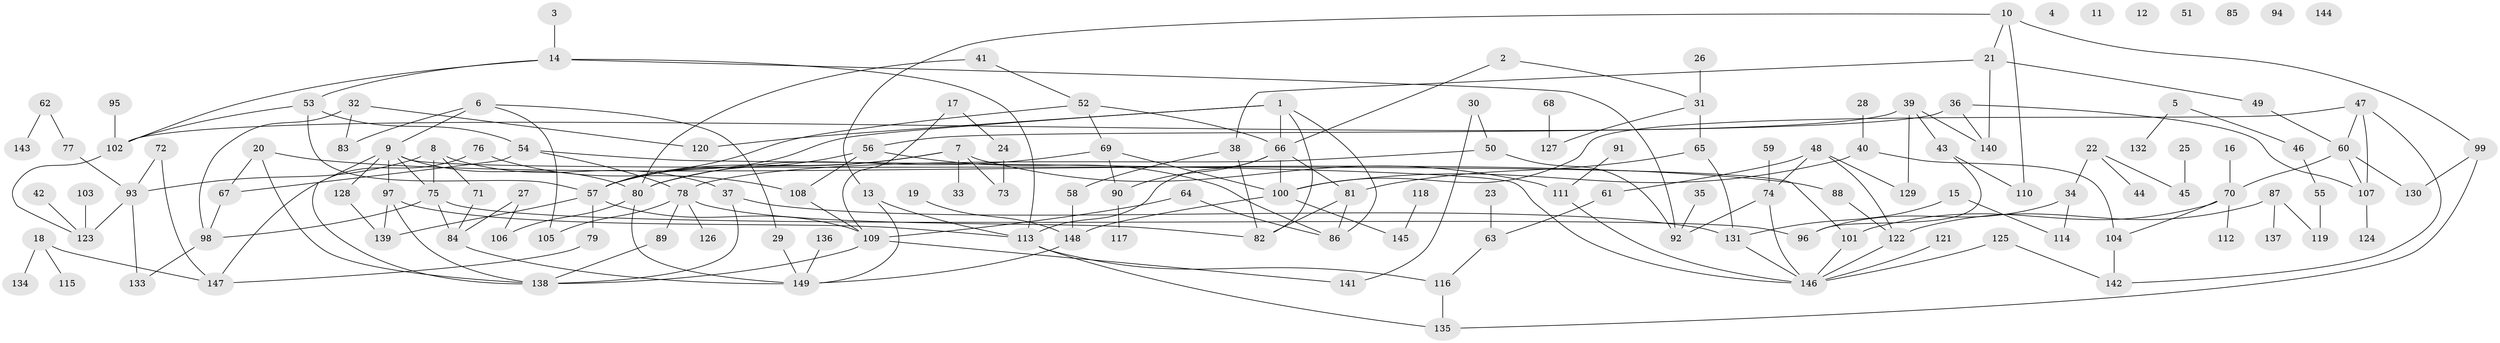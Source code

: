 // Generated by graph-tools (version 1.1) at 2025/25/03/09/25 03:25:18]
// undirected, 149 vertices, 206 edges
graph export_dot {
graph [start="1"]
  node [color=gray90,style=filled];
  1;
  2;
  3;
  4;
  5;
  6;
  7;
  8;
  9;
  10;
  11;
  12;
  13;
  14;
  15;
  16;
  17;
  18;
  19;
  20;
  21;
  22;
  23;
  24;
  25;
  26;
  27;
  28;
  29;
  30;
  31;
  32;
  33;
  34;
  35;
  36;
  37;
  38;
  39;
  40;
  41;
  42;
  43;
  44;
  45;
  46;
  47;
  48;
  49;
  50;
  51;
  52;
  53;
  54;
  55;
  56;
  57;
  58;
  59;
  60;
  61;
  62;
  63;
  64;
  65;
  66;
  67;
  68;
  69;
  70;
  71;
  72;
  73;
  74;
  75;
  76;
  77;
  78;
  79;
  80;
  81;
  82;
  83;
  84;
  85;
  86;
  87;
  88;
  89;
  90;
  91;
  92;
  93;
  94;
  95;
  96;
  97;
  98;
  99;
  100;
  101;
  102;
  103;
  104;
  105;
  106;
  107;
  108;
  109;
  110;
  111;
  112;
  113;
  114;
  115;
  116;
  117;
  118;
  119;
  120;
  121;
  122;
  123;
  124;
  125;
  126;
  127;
  128;
  129;
  130;
  131;
  132;
  133;
  134;
  135;
  136;
  137;
  138;
  139;
  140;
  141;
  142;
  143;
  144;
  145;
  146;
  147;
  148;
  149;
  1 -- 57;
  1 -- 66;
  1 -- 82;
  1 -- 86;
  1 -- 120;
  2 -- 31;
  2 -- 66;
  3 -- 14;
  5 -- 46;
  5 -- 132;
  6 -- 9;
  6 -- 29;
  6 -- 83;
  6 -- 105;
  7 -- 33;
  7 -- 57;
  7 -- 73;
  7 -- 80;
  7 -- 111;
  8 -- 37;
  8 -- 71;
  8 -- 75;
  8 -- 93;
  9 -- 75;
  9 -- 80;
  9 -- 97;
  9 -- 101;
  9 -- 128;
  9 -- 138;
  10 -- 13;
  10 -- 21;
  10 -- 99;
  10 -- 110;
  13 -- 113;
  13 -- 149;
  14 -- 53;
  14 -- 92;
  14 -- 102;
  14 -- 113;
  15 -- 114;
  15 -- 131;
  16 -- 70;
  17 -- 24;
  17 -- 109;
  18 -- 115;
  18 -- 134;
  18 -- 147;
  19 -- 148;
  20 -- 67;
  20 -- 88;
  20 -- 138;
  21 -- 38;
  21 -- 49;
  21 -- 140;
  22 -- 34;
  22 -- 44;
  22 -- 45;
  23 -- 63;
  24 -- 73;
  25 -- 45;
  26 -- 31;
  27 -- 84;
  27 -- 106;
  28 -- 40;
  29 -- 149;
  30 -- 50;
  30 -- 141;
  31 -- 65;
  31 -- 127;
  32 -- 83;
  32 -- 98;
  32 -- 120;
  34 -- 96;
  34 -- 114;
  35 -- 92;
  36 -- 56;
  36 -- 107;
  36 -- 140;
  37 -- 131;
  37 -- 138;
  38 -- 58;
  38 -- 82;
  39 -- 43;
  39 -- 102;
  39 -- 129;
  39 -- 140;
  40 -- 100;
  40 -- 104;
  41 -- 52;
  41 -- 80;
  42 -- 123;
  43 -- 96;
  43 -- 110;
  46 -- 55;
  47 -- 60;
  47 -- 100;
  47 -- 107;
  47 -- 142;
  48 -- 61;
  48 -- 74;
  48 -- 122;
  48 -- 129;
  49 -- 60;
  50 -- 78;
  50 -- 92;
  52 -- 57;
  52 -- 66;
  52 -- 69;
  53 -- 54;
  53 -- 57;
  53 -- 102;
  54 -- 67;
  54 -- 78;
  54 -- 146;
  55 -- 119;
  56 -- 57;
  56 -- 86;
  56 -- 108;
  57 -- 79;
  57 -- 109;
  57 -- 139;
  58 -- 148;
  59 -- 74;
  60 -- 70;
  60 -- 107;
  60 -- 130;
  61 -- 63;
  62 -- 77;
  62 -- 143;
  63 -- 116;
  64 -- 86;
  64 -- 109;
  65 -- 81;
  65 -- 131;
  66 -- 81;
  66 -- 90;
  66 -- 100;
  66 -- 113;
  67 -- 98;
  68 -- 127;
  69 -- 80;
  69 -- 90;
  69 -- 100;
  70 -- 101;
  70 -- 104;
  70 -- 112;
  71 -- 84;
  72 -- 93;
  72 -- 147;
  74 -- 92;
  74 -- 146;
  75 -- 84;
  75 -- 96;
  75 -- 98;
  76 -- 108;
  76 -- 147;
  77 -- 93;
  78 -- 82;
  78 -- 89;
  78 -- 105;
  78 -- 126;
  79 -- 147;
  80 -- 106;
  80 -- 149;
  81 -- 82;
  81 -- 86;
  84 -- 149;
  87 -- 119;
  87 -- 122;
  87 -- 137;
  88 -- 122;
  89 -- 138;
  90 -- 117;
  91 -- 111;
  93 -- 123;
  93 -- 133;
  95 -- 102;
  97 -- 113;
  97 -- 138;
  97 -- 139;
  98 -- 133;
  99 -- 130;
  99 -- 135;
  100 -- 145;
  100 -- 148;
  101 -- 146;
  102 -- 123;
  103 -- 123;
  104 -- 142;
  107 -- 124;
  108 -- 109;
  109 -- 138;
  109 -- 141;
  111 -- 146;
  113 -- 116;
  113 -- 135;
  116 -- 135;
  118 -- 145;
  121 -- 146;
  122 -- 146;
  125 -- 142;
  125 -- 146;
  128 -- 139;
  131 -- 146;
  136 -- 149;
  148 -- 149;
}
